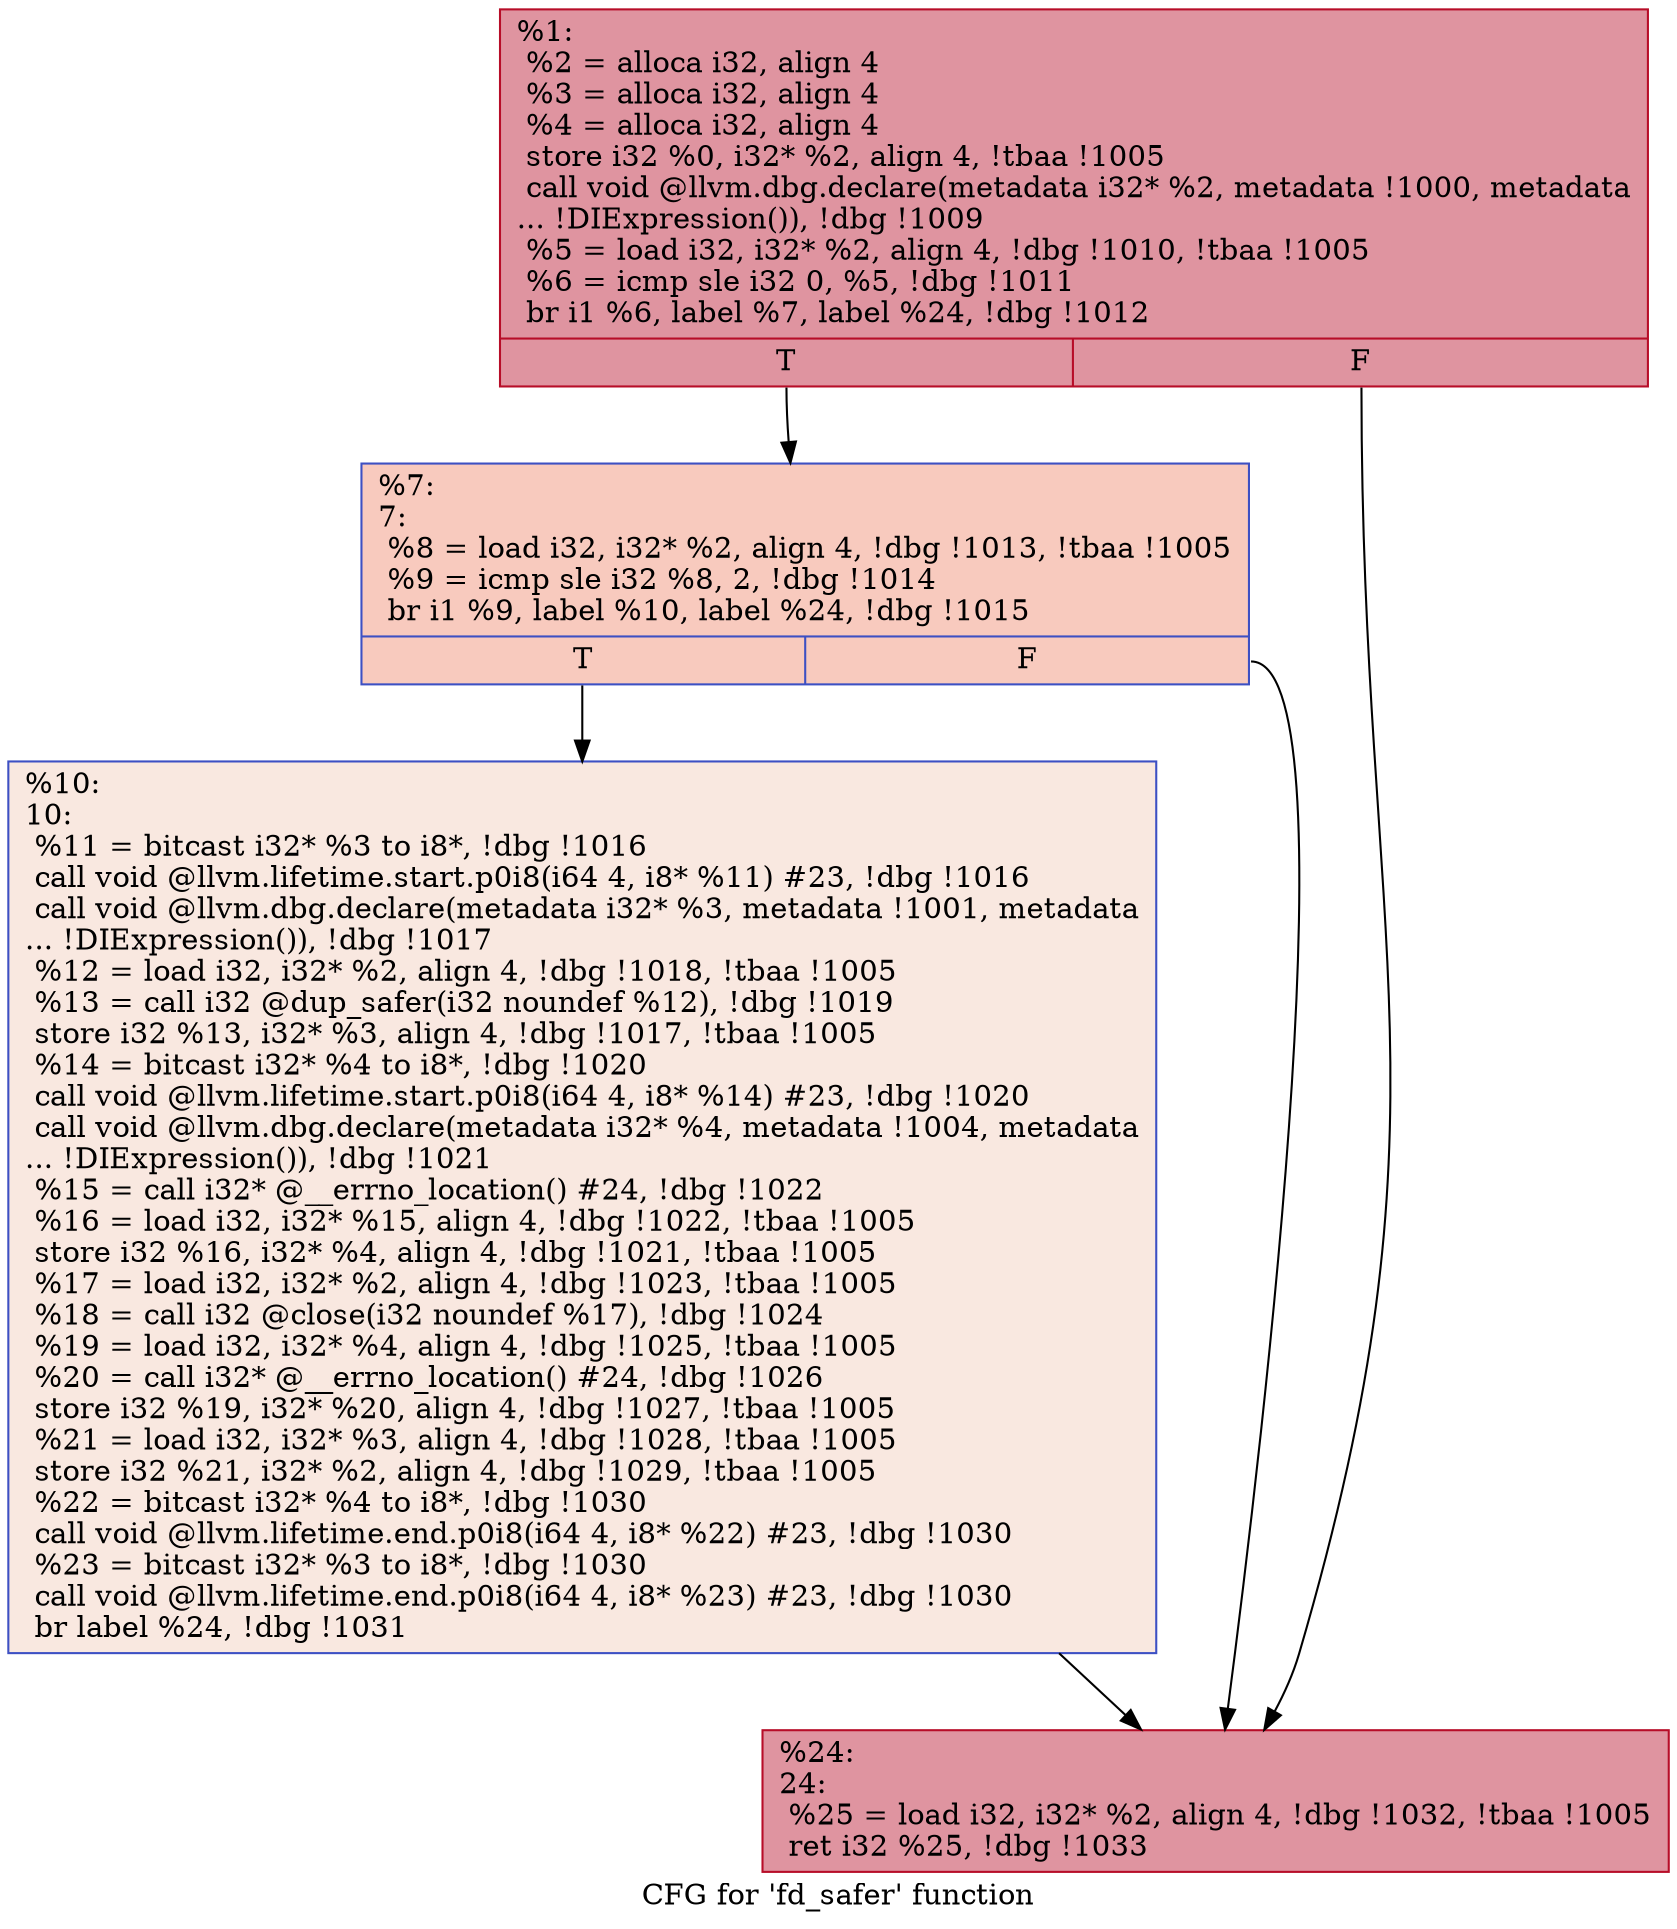 digraph "CFG for 'fd_safer' function" {
	label="CFG for 'fd_safer' function";

	Node0x2311a50 [shape=record,color="#b70d28ff", style=filled, fillcolor="#b70d2870",label="{%1:\l  %2 = alloca i32, align 4\l  %3 = alloca i32, align 4\l  %4 = alloca i32, align 4\l  store i32 %0, i32* %2, align 4, !tbaa !1005\l  call void @llvm.dbg.declare(metadata i32* %2, metadata !1000, metadata\l... !DIExpression()), !dbg !1009\l  %5 = load i32, i32* %2, align 4, !dbg !1010, !tbaa !1005\l  %6 = icmp sle i32 0, %5, !dbg !1011\l  br i1 %6, label %7, label %24, !dbg !1012\l|{<s0>T|<s1>F}}"];
	Node0x2311a50:s0 -> Node0x23137a0;
	Node0x2311a50:s1 -> Node0x2313840;
	Node0x23137a0 [shape=record,color="#3d50c3ff", style=filled, fillcolor="#ef886b70",label="{%7:\l7:                                                \l  %8 = load i32, i32* %2, align 4, !dbg !1013, !tbaa !1005\l  %9 = icmp sle i32 %8, 2, !dbg !1014\l  br i1 %9, label %10, label %24, !dbg !1015\l|{<s0>T|<s1>F}}"];
	Node0x23137a0:s0 -> Node0x23137f0;
	Node0x23137a0:s1 -> Node0x2313840;
	Node0x23137f0 [shape=record,color="#3d50c3ff", style=filled, fillcolor="#f1ccb870",label="{%10:\l10:                                               \l  %11 = bitcast i32* %3 to i8*, !dbg !1016\l  call void @llvm.lifetime.start.p0i8(i64 4, i8* %11) #23, !dbg !1016\l  call void @llvm.dbg.declare(metadata i32* %3, metadata !1001, metadata\l... !DIExpression()), !dbg !1017\l  %12 = load i32, i32* %2, align 4, !dbg !1018, !tbaa !1005\l  %13 = call i32 @dup_safer(i32 noundef %12), !dbg !1019\l  store i32 %13, i32* %3, align 4, !dbg !1017, !tbaa !1005\l  %14 = bitcast i32* %4 to i8*, !dbg !1020\l  call void @llvm.lifetime.start.p0i8(i64 4, i8* %14) #23, !dbg !1020\l  call void @llvm.dbg.declare(metadata i32* %4, metadata !1004, metadata\l... !DIExpression()), !dbg !1021\l  %15 = call i32* @__errno_location() #24, !dbg !1022\l  %16 = load i32, i32* %15, align 4, !dbg !1022, !tbaa !1005\l  store i32 %16, i32* %4, align 4, !dbg !1021, !tbaa !1005\l  %17 = load i32, i32* %2, align 4, !dbg !1023, !tbaa !1005\l  %18 = call i32 @close(i32 noundef %17), !dbg !1024\l  %19 = load i32, i32* %4, align 4, !dbg !1025, !tbaa !1005\l  %20 = call i32* @__errno_location() #24, !dbg !1026\l  store i32 %19, i32* %20, align 4, !dbg !1027, !tbaa !1005\l  %21 = load i32, i32* %3, align 4, !dbg !1028, !tbaa !1005\l  store i32 %21, i32* %2, align 4, !dbg !1029, !tbaa !1005\l  %22 = bitcast i32* %4 to i8*, !dbg !1030\l  call void @llvm.lifetime.end.p0i8(i64 4, i8* %22) #23, !dbg !1030\l  %23 = bitcast i32* %3 to i8*, !dbg !1030\l  call void @llvm.lifetime.end.p0i8(i64 4, i8* %23) #23, !dbg !1030\l  br label %24, !dbg !1031\l}"];
	Node0x23137f0 -> Node0x2313840;
	Node0x2313840 [shape=record,color="#b70d28ff", style=filled, fillcolor="#b70d2870",label="{%24:\l24:                                               \l  %25 = load i32, i32* %2, align 4, !dbg !1032, !tbaa !1005\l  ret i32 %25, !dbg !1033\l}"];
}
